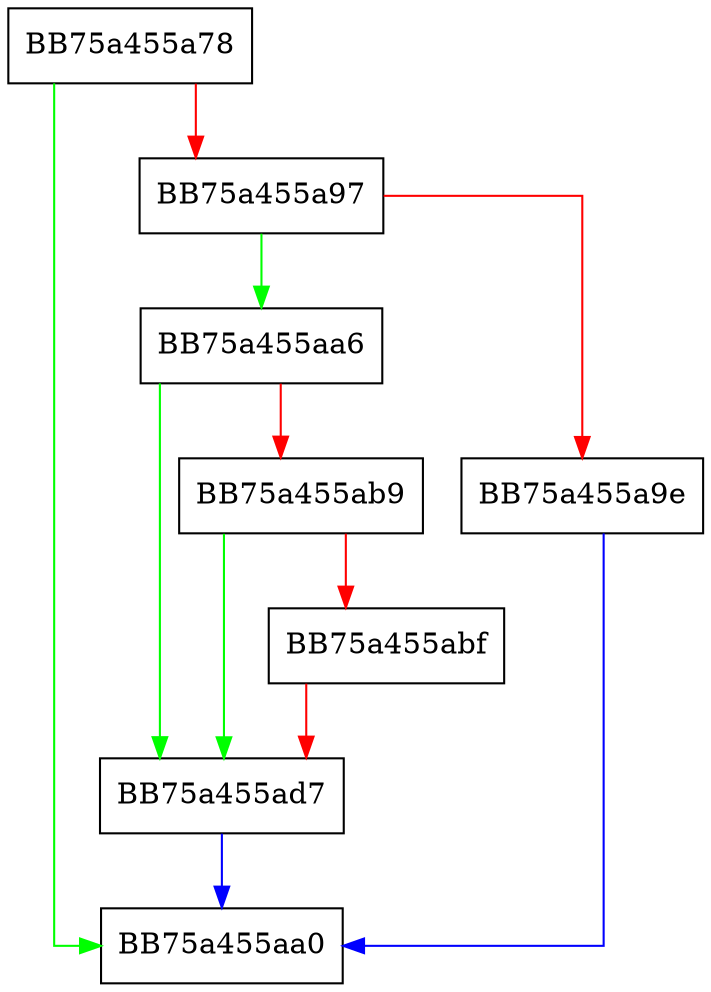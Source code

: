 digraph UtilIsDirectoryExists {
  node [shape="box"];
  graph [splines=ortho];
  BB75a455a78 -> BB75a455aa0 [color="green"];
  BB75a455a78 -> BB75a455a97 [color="red"];
  BB75a455a97 -> BB75a455aa6 [color="green"];
  BB75a455a97 -> BB75a455a9e [color="red"];
  BB75a455a9e -> BB75a455aa0 [color="blue"];
  BB75a455aa6 -> BB75a455ad7 [color="green"];
  BB75a455aa6 -> BB75a455ab9 [color="red"];
  BB75a455ab9 -> BB75a455ad7 [color="green"];
  BB75a455ab9 -> BB75a455abf [color="red"];
  BB75a455abf -> BB75a455ad7 [color="red"];
  BB75a455ad7 -> BB75a455aa0 [color="blue"];
}